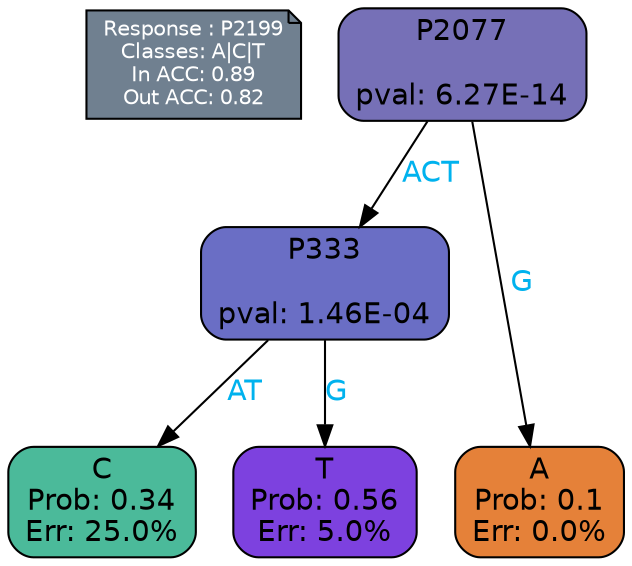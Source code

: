 digraph Tree {
node [shape=box, style="filled, rounded", color="black", fontname=helvetica] ;
graph [ranksep=equally, splines=polylines, bgcolor=transparent, dpi=600] ;
edge [fontname=helvetica] ;
LEGEND [label="Response : P2199
Classes: A|C|T
In ACC: 0.89
Out ACC: 0.82
",shape=note,align=left,style=filled,fillcolor="slategray",fontcolor="white",fontsize=10];1 [label="P2077

pval: 6.27E-14", fillcolor="#7670b7"] ;
2 [label="P333

pval: 1.46E-04", fillcolor="#6a6ec5"] ;
3 [label="C
Prob: 0.34
Err: 25.0%", fillcolor="#4bba9a"] ;
4 [label="T
Prob: 0.56
Err: 5.0%", fillcolor="#7d41df"] ;
5 [label="A
Prob: 0.1
Err: 0.0%", fillcolor="#e58139"] ;
1 -> 2 [label="ACT",fontcolor=deepskyblue2] ;
1 -> 5 [label="G",fontcolor=deepskyblue2] ;
2 -> 3 [label="AT",fontcolor=deepskyblue2] ;
2 -> 4 [label="G",fontcolor=deepskyblue2] ;
{rank = same; 3;4;5;}{rank = same; LEGEND;1;}}